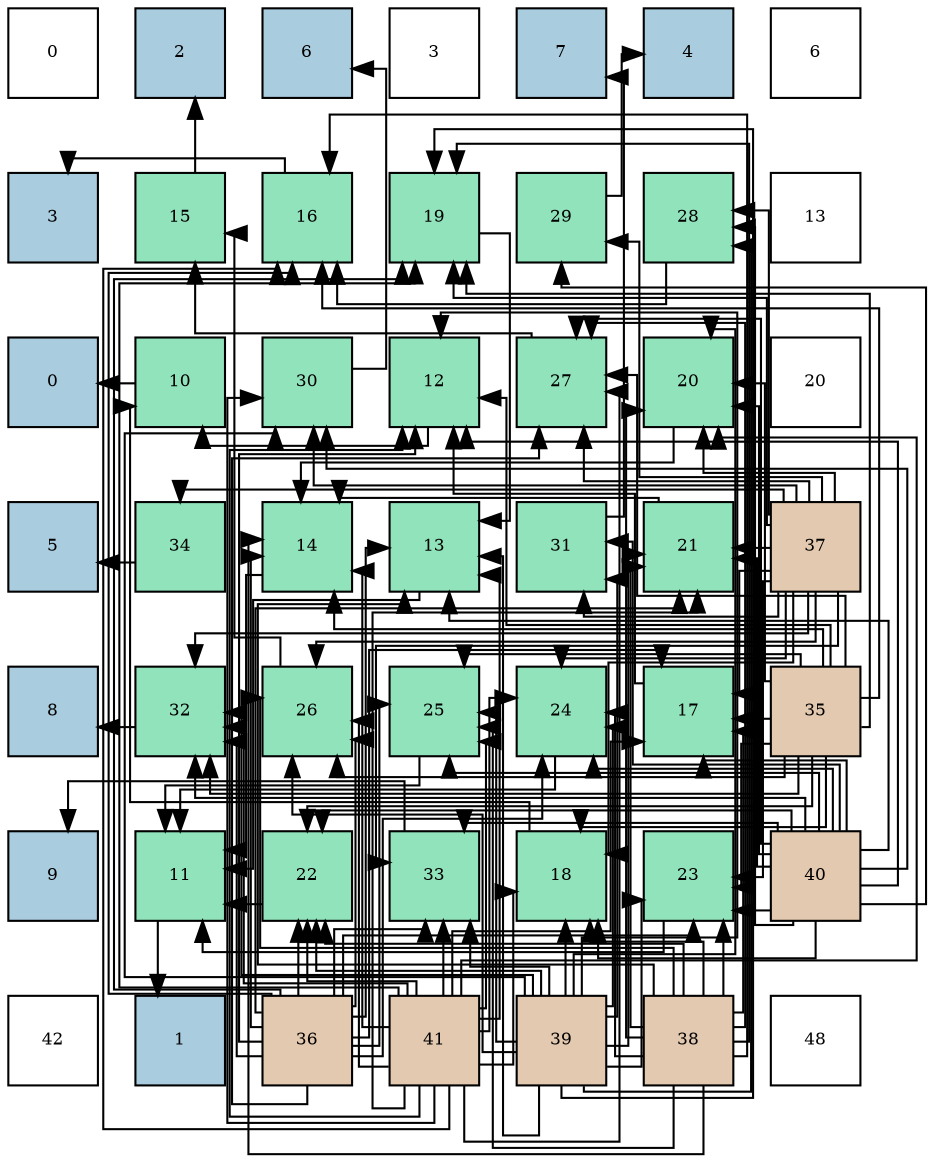 digraph layout{
 rankdir=TB;
 splines=ortho;
 node [style=filled shape=square fixedsize=true width=0.6];
0[label="0", fontsize=8, fillcolor="#ffffff"];
1[label="2", fontsize=8, fillcolor="#a9ccde"];
2[label="6", fontsize=8, fillcolor="#a9ccde"];
3[label="3", fontsize=8, fillcolor="#ffffff"];
4[label="7", fontsize=8, fillcolor="#a9ccde"];
5[label="4", fontsize=8, fillcolor="#a9ccde"];
6[label="6", fontsize=8, fillcolor="#ffffff"];
7[label="3", fontsize=8, fillcolor="#a9ccde"];
8[label="15", fontsize=8, fillcolor="#91e3bb"];
9[label="16", fontsize=8, fillcolor="#91e3bb"];
10[label="19", fontsize=8, fillcolor="#91e3bb"];
11[label="29", fontsize=8, fillcolor="#91e3bb"];
12[label="28", fontsize=8, fillcolor="#91e3bb"];
13[label="13", fontsize=8, fillcolor="#ffffff"];
14[label="0", fontsize=8, fillcolor="#a9ccde"];
15[label="10", fontsize=8, fillcolor="#91e3bb"];
16[label="30", fontsize=8, fillcolor="#91e3bb"];
17[label="12", fontsize=8, fillcolor="#91e3bb"];
18[label="27", fontsize=8, fillcolor="#91e3bb"];
19[label="20", fontsize=8, fillcolor="#91e3bb"];
20[label="20", fontsize=8, fillcolor="#ffffff"];
21[label="5", fontsize=8, fillcolor="#a9ccde"];
22[label="34", fontsize=8, fillcolor="#91e3bb"];
23[label="14", fontsize=8, fillcolor="#91e3bb"];
24[label="13", fontsize=8, fillcolor="#91e3bb"];
25[label="31", fontsize=8, fillcolor="#91e3bb"];
26[label="21", fontsize=8, fillcolor="#91e3bb"];
27[label="37", fontsize=8, fillcolor="#e3c9af"];
28[label="8", fontsize=8, fillcolor="#a9ccde"];
29[label="32", fontsize=8, fillcolor="#91e3bb"];
30[label="26", fontsize=8, fillcolor="#91e3bb"];
31[label="25", fontsize=8, fillcolor="#91e3bb"];
32[label="24", fontsize=8, fillcolor="#91e3bb"];
33[label="17", fontsize=8, fillcolor="#91e3bb"];
34[label="35", fontsize=8, fillcolor="#e3c9af"];
35[label="9", fontsize=8, fillcolor="#a9ccde"];
36[label="11", fontsize=8, fillcolor="#91e3bb"];
37[label="22", fontsize=8, fillcolor="#91e3bb"];
38[label="33", fontsize=8, fillcolor="#91e3bb"];
39[label="18", fontsize=8, fillcolor="#91e3bb"];
40[label="23", fontsize=8, fillcolor="#91e3bb"];
41[label="40", fontsize=8, fillcolor="#e3c9af"];
42[label="42", fontsize=8, fillcolor="#ffffff"];
43[label="1", fontsize=8, fillcolor="#a9ccde"];
44[label="36", fontsize=8, fillcolor="#e3c9af"];
45[label="41", fontsize=8, fillcolor="#e3c9af"];
46[label="39", fontsize=8, fillcolor="#e3c9af"];
47[label="38", fontsize=8, fillcolor="#e3c9af"];
48[label="48", fontsize=8, fillcolor="#ffffff"];
edge [constraint=false, style=vis];15 -> 14;
36 -> 43;
17 -> 15;
24 -> 36;
23 -> 36;
8 -> 1;
9 -> 7;
33 -> 17;
39 -> 15;
10 -> 24;
19 -> 23;
26 -> 23;
37 -> 36;
40 -> 36;
32 -> 36;
31 -> 36;
30 -> 8;
18 -> 8;
12 -> 9;
11 -> 5;
16 -> 2;
25 -> 4;
29 -> 28;
38 -> 35;
22 -> 21;
34 -> 17;
34 -> 23;
34 -> 9;
34 -> 33;
34 -> 39;
34 -> 10;
34 -> 19;
34 -> 37;
34 -> 40;
34 -> 31;
34 -> 30;
34 -> 18;
34 -> 29;
44 -> 17;
44 -> 24;
44 -> 23;
44 -> 9;
44 -> 33;
44 -> 10;
44 -> 26;
44 -> 37;
44 -> 40;
44 -> 32;
44 -> 31;
44 -> 30;
44 -> 18;
44 -> 29;
44 -> 38;
27 -> 33;
27 -> 39;
27 -> 10;
27 -> 19;
27 -> 26;
27 -> 40;
27 -> 32;
27 -> 30;
27 -> 18;
27 -> 12;
27 -> 11;
27 -> 16;
27 -> 25;
27 -> 29;
27 -> 38;
27 -> 22;
47 -> 24;
47 -> 23;
47 -> 9;
47 -> 33;
47 -> 39;
47 -> 10;
47 -> 19;
47 -> 26;
47 -> 37;
47 -> 40;
47 -> 32;
47 -> 31;
47 -> 30;
47 -> 18;
46 -> 17;
46 -> 24;
46 -> 39;
46 -> 10;
46 -> 19;
46 -> 26;
46 -> 37;
46 -> 40;
46 -> 32;
46 -> 31;
46 -> 30;
46 -> 12;
46 -> 16;
46 -> 25;
46 -> 29;
46 -> 38;
41 -> 17;
41 -> 24;
41 -> 33;
41 -> 39;
41 -> 19;
41 -> 26;
41 -> 37;
41 -> 40;
41 -> 32;
41 -> 31;
41 -> 18;
41 -> 12;
41 -> 11;
41 -> 16;
41 -> 25;
41 -> 29;
41 -> 38;
45 -> 17;
45 -> 24;
45 -> 23;
45 -> 9;
45 -> 33;
45 -> 39;
45 -> 10;
45 -> 19;
45 -> 26;
45 -> 37;
45 -> 32;
45 -> 31;
45 -> 30;
45 -> 18;
45 -> 16;
45 -> 29;
45 -> 38;
edge [constraint=true, style=invis];
0 -> 7 -> 14 -> 21 -> 28 -> 35 -> 42;
1 -> 8 -> 15 -> 22 -> 29 -> 36 -> 43;
2 -> 9 -> 16 -> 23 -> 30 -> 37 -> 44;
3 -> 10 -> 17 -> 24 -> 31 -> 38 -> 45;
4 -> 11 -> 18 -> 25 -> 32 -> 39 -> 46;
5 -> 12 -> 19 -> 26 -> 33 -> 40 -> 47;
6 -> 13 -> 20 -> 27 -> 34 -> 41 -> 48;
rank = same {0 -> 1 -> 2 -> 3 -> 4 -> 5 -> 6};
rank = same {7 -> 8 -> 9 -> 10 -> 11 -> 12 -> 13};
rank = same {14 -> 15 -> 16 -> 17 -> 18 -> 19 -> 20};
rank = same {21 -> 22 -> 23 -> 24 -> 25 -> 26 -> 27};
rank = same {28 -> 29 -> 30 -> 31 -> 32 -> 33 -> 34};
rank = same {35 -> 36 -> 37 -> 38 -> 39 -> 40 -> 41};
rank = same {42 -> 43 -> 44 -> 45 -> 46 -> 47 -> 48};
}